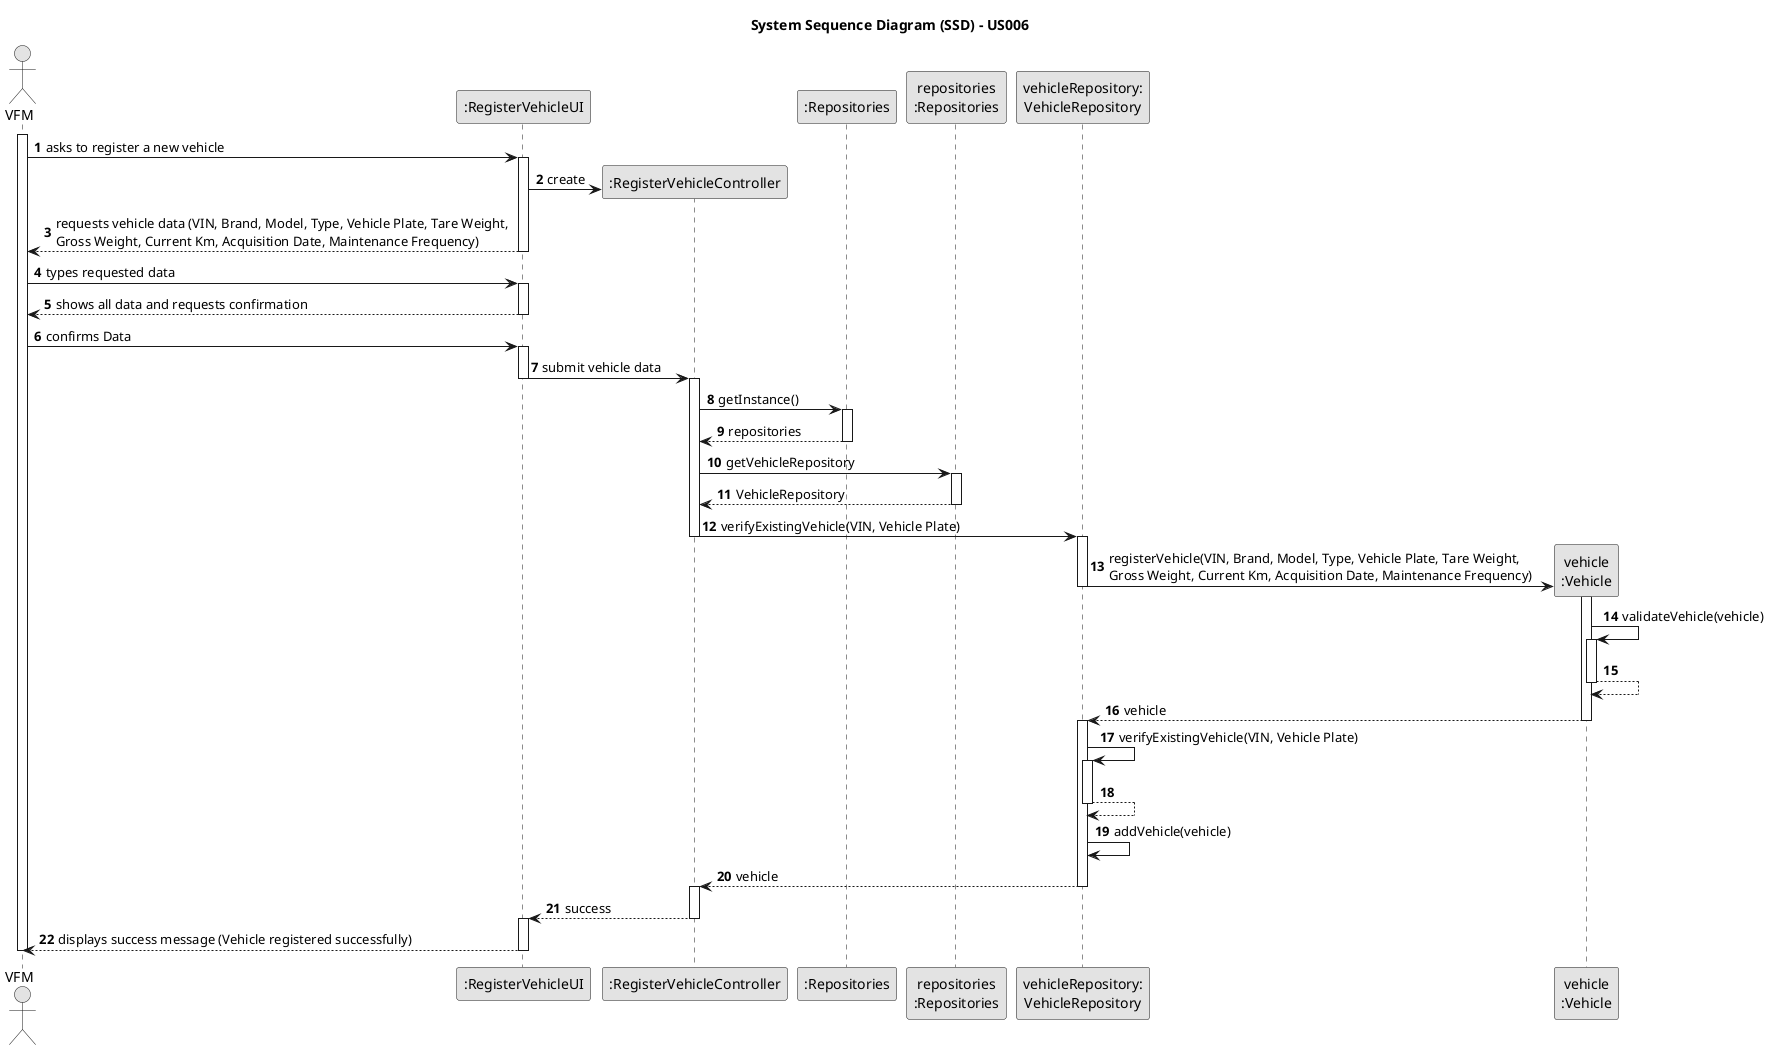 @startuml
skinparam monochrome true
skinparam packageStyle rectangle
skinparam shadowing false

title System Sequence Diagram (SSD) - US006

autonumber

actor "VFM" as VFM
participant ":RegisterVehicleUI" as UI
participant ":RegisterVehicleController" as CTRL
participant ":Repositories" as RepositorySingleton
participant "repositories\n:Repositories" as PLAT
participant "vehicleRepository:\nVehicleRepository" as VehicleRepository
participant "vehicle\n:Vehicle" as VEI

activate VFM

    VFM -> UI : asks to register a new vehicle
    activate UI

        UI -> CTRL** : create

        UI --> VFM : requests vehicle data (VIN, Brand, Model, Type, Vehicle Plate, Tare Weight, \nGross Weight, Current Km, Acquisition Date, Maintenance Frequency)
        deactivate UI

    VFM -> UI : types requested data
    activate UI

    UI --> VFM : shows all data and requests confirmation
    deactivate UI

    VFM -> UI: confirms Data
    activate UI

        UI -> CTRL : submit vehicle data
        deactivate UI
        activate CTRL

            CTRL -> RepositorySingleton: getInstance()
            activate RepositorySingleton

            RepositorySingleton --> CTRL: repositories
            deactivate RepositorySingleton

            CTRL -> PLAT: getVehicleRepository
            activate PLAT

            PLAT --> CTRL: VehicleRepository
            deactivate PLAT

        CTRL -> VehicleRepository : verifyExistingVehicle(VIN, Vehicle Plate)
        deactivate CTRL

            activate VehicleRepository


            VehicleRepository -> VEI **: registerVehicle(VIN, Brand, Model, Type, Vehicle Plate, Tare Weight, \nGross Weight, Current Km, Acquisition Date, Maintenance Frequency)
        deactivate VehicleRepository
            activate VEI

            VEI -> VEI: validateVehicle(vehicle)
            activate VEI

            VEI --> VEI
            deactivate VEI

            VEI --> VehicleRepository: vehicle
            deactivate VEI
            activate VehicleRepository

            VehicleRepository -> VehicleRepository: verifyExistingVehicle(VIN, Vehicle Plate)
                        activate VehicleRepository

                        VehicleRepository --> VehicleRepository
                        deactivate VehicleRepository

                        VehicleRepository -> VehicleRepository: addVehicle(vehicle)


            VehicleRepository --> CTRL: vehicle
            deactivate VehicleRepository
            activate CTRL


            CTRL --> UI : success
            deactivate CTRL
            activate UI

    UI --> VFM : displays success message (Vehicle registered successfully)
    deactivate UI

deactivate VFM

@enduml
